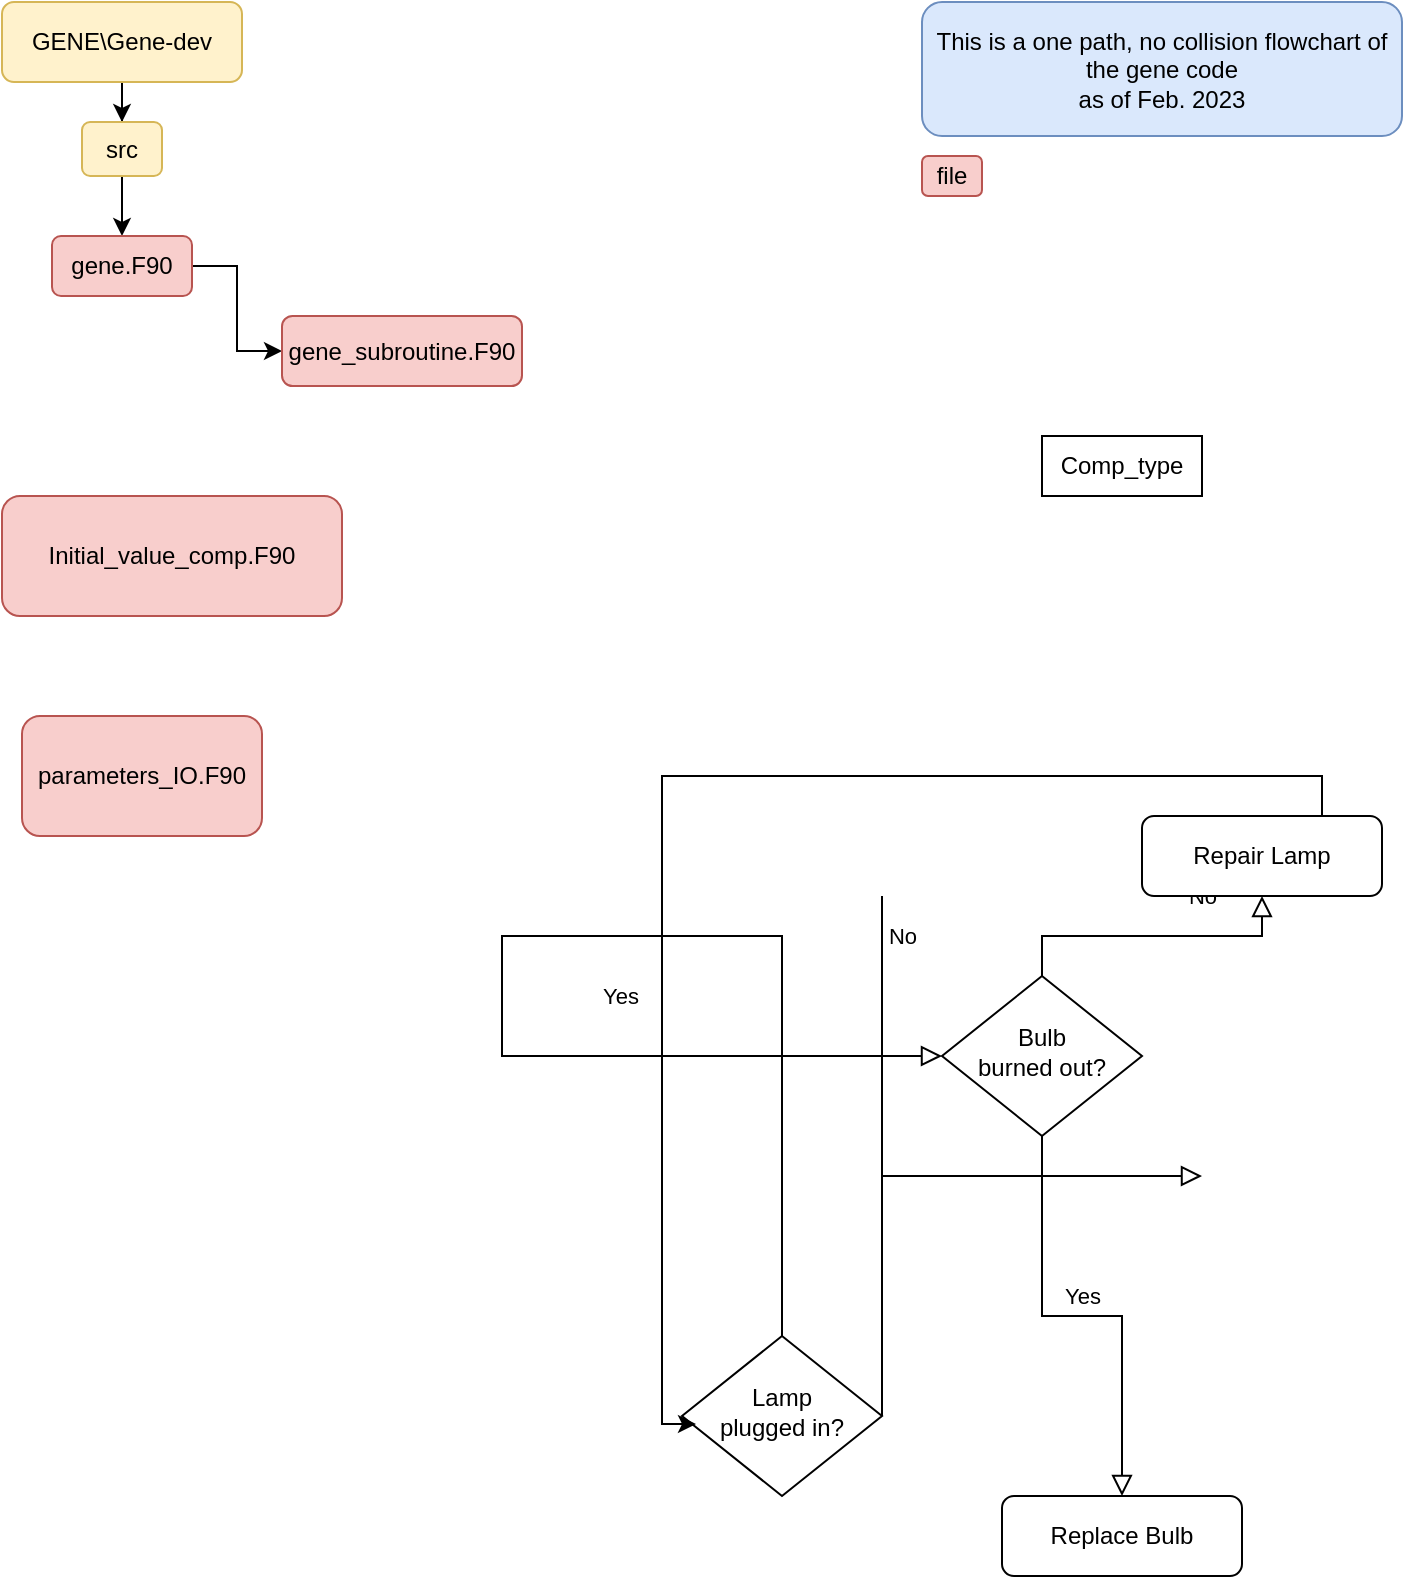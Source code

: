 <mxfile version="20.8.23" type="github">
  <diagram name="Page-1" id="ZjWq9D-UZQMC2w3Mq_BJ">
    <mxGraphModel dx="1432" dy="824" grid="1" gridSize="10" guides="1" tooltips="1" connect="1" arrows="1" fold="1" page="1" pageScale="1" pageWidth="850" pageHeight="1100" math="0" shadow="0">
      <root>
        <mxCell id="0" />
        <mxCell id="1" parent="0" />
        <mxCell id="-MUfhITEFtD4r3xJnVdF-1" style="edgeStyle=orthogonalEdgeStyle;rounded=0;orthogonalLoop=1;jettySize=auto;html=1;exitX=0.5;exitY=1;exitDx=0;exitDy=0;" edge="1" parent="1" source="-MUfhITEFtD4r3xJnVdF-2" target="-MUfhITEFtD4r3xJnVdF-13">
          <mxGeometry relative="1" as="geometry" />
        </mxCell>
        <mxCell id="-MUfhITEFtD4r3xJnVdF-2" value="GENE\Gene-dev" style="rounded=1;whiteSpace=wrap;html=1;fontSize=12;glass=0;strokeWidth=1;shadow=0;fillColor=#fff2cc;strokeColor=#d6b656;" vertex="1" parent="1">
          <mxGeometry x="100" y="3" width="120" height="40" as="geometry" />
        </mxCell>
        <mxCell id="-MUfhITEFtD4r3xJnVdF-3" value="Yes" style="rounded=0;html=1;jettySize=auto;orthogonalLoop=1;fontSize=11;endArrow=block;endFill=0;endSize=8;strokeWidth=1;shadow=0;labelBackgroundColor=none;edgeStyle=orthogonalEdgeStyle;" edge="1" parent="1" source="-MUfhITEFtD4r3xJnVdF-5" target="-MUfhITEFtD4r3xJnVdF-8">
          <mxGeometry x="0.481" y="30" relative="1" as="geometry">
            <mxPoint as="offset" />
            <Array as="points">
              <mxPoint x="350" y="470" />
            </Array>
          </mxGeometry>
        </mxCell>
        <mxCell id="-MUfhITEFtD4r3xJnVdF-4" value="No" style="edgeStyle=orthogonalEdgeStyle;rounded=0;html=1;jettySize=auto;orthogonalLoop=1;fontSize=11;endArrow=block;endFill=0;endSize=8;strokeWidth=1;shadow=0;labelBackgroundColor=none;" edge="1" parent="1" source="-MUfhITEFtD4r3xJnVdF-5">
          <mxGeometry y="10" relative="1" as="geometry">
            <mxPoint as="offset" />
            <mxPoint x="700" y="590" as="targetPoint" />
            <Array as="points">
              <mxPoint x="540" y="450" />
              <mxPoint x="540" y="420" />
            </Array>
          </mxGeometry>
        </mxCell>
        <mxCell id="-MUfhITEFtD4r3xJnVdF-5" value="Lamp&lt;br&gt;plugged in?" style="rhombus;whiteSpace=wrap;html=1;shadow=0;fontFamily=Helvetica;fontSize=12;align=center;strokeWidth=1;spacing=6;spacingTop=-4;" vertex="1" parent="1">
          <mxGeometry x="440" y="670" width="100" height="80" as="geometry" />
        </mxCell>
        <mxCell id="-MUfhITEFtD4r3xJnVdF-6" value="No" style="rounded=0;html=1;jettySize=auto;orthogonalLoop=1;fontSize=11;endArrow=block;endFill=0;endSize=8;strokeWidth=1;shadow=0;labelBackgroundColor=none;edgeStyle=orthogonalEdgeStyle;" edge="1" parent="1" source="-MUfhITEFtD4r3xJnVdF-8" target="-MUfhITEFtD4r3xJnVdF-10">
          <mxGeometry x="0.333" y="20" relative="1" as="geometry">
            <mxPoint as="offset" />
          </mxGeometry>
        </mxCell>
        <mxCell id="-MUfhITEFtD4r3xJnVdF-7" value="Yes" style="edgeStyle=orthogonalEdgeStyle;rounded=0;html=1;jettySize=auto;orthogonalLoop=1;fontSize=11;endArrow=block;endFill=0;endSize=8;strokeWidth=1;shadow=0;labelBackgroundColor=none;" edge="1" parent="1" source="-MUfhITEFtD4r3xJnVdF-8" target="-MUfhITEFtD4r3xJnVdF-11">
          <mxGeometry y="10" relative="1" as="geometry">
            <mxPoint as="offset" />
          </mxGeometry>
        </mxCell>
        <mxCell id="-MUfhITEFtD4r3xJnVdF-8" value="Bulb&lt;br&gt;burned out?" style="rhombus;whiteSpace=wrap;html=1;shadow=0;fontFamily=Helvetica;fontSize=12;align=center;strokeWidth=1;spacing=6;spacingTop=-4;" vertex="1" parent="1">
          <mxGeometry x="570" y="490" width="100" height="80" as="geometry" />
        </mxCell>
        <mxCell id="-MUfhITEFtD4r3xJnVdF-9" style="edgeStyle=orthogonalEdgeStyle;rounded=0;orthogonalLoop=1;jettySize=auto;html=1;exitX=0.75;exitY=0;exitDx=0;exitDy=0;entryX=0.07;entryY=0.55;entryDx=0;entryDy=0;entryPerimeter=0;" edge="1" parent="1" source="-MUfhITEFtD4r3xJnVdF-10" target="-MUfhITEFtD4r3xJnVdF-5">
          <mxGeometry relative="1" as="geometry">
            <mxPoint x="430" y="650" as="targetPoint" />
            <Array as="points">
              <mxPoint x="760" y="390" />
              <mxPoint x="430" y="390" />
              <mxPoint x="430" y="714" />
            </Array>
          </mxGeometry>
        </mxCell>
        <mxCell id="-MUfhITEFtD4r3xJnVdF-10" value="Repair Lamp" style="rounded=1;whiteSpace=wrap;html=1;fontSize=12;glass=0;strokeWidth=1;shadow=0;" vertex="1" parent="1">
          <mxGeometry x="670" y="410" width="120" height="40" as="geometry" />
        </mxCell>
        <mxCell id="-MUfhITEFtD4r3xJnVdF-11" value="Replace Bulb" style="rounded=1;whiteSpace=wrap;html=1;fontSize=12;glass=0;strokeWidth=1;shadow=0;" vertex="1" parent="1">
          <mxGeometry x="600" y="750" width="120" height="40" as="geometry" />
        </mxCell>
        <mxCell id="-MUfhITEFtD4r3xJnVdF-12" style="edgeStyle=orthogonalEdgeStyle;rounded=0;orthogonalLoop=1;jettySize=auto;html=1;" edge="1" parent="1" source="-MUfhITEFtD4r3xJnVdF-13" target="-MUfhITEFtD4r3xJnVdF-15">
          <mxGeometry relative="1" as="geometry" />
        </mxCell>
        <mxCell id="-MUfhITEFtD4r3xJnVdF-13" value="src" style="rounded=1;whiteSpace=wrap;html=1;fillColor=#fff2cc;strokeColor=#d6b656;" vertex="1" parent="1">
          <mxGeometry x="140" y="63" width="40" height="27" as="geometry" />
        </mxCell>
        <mxCell id="-MUfhITEFtD4r3xJnVdF-14" value="" style="edgeStyle=orthogonalEdgeStyle;rounded=0;orthogonalLoop=1;jettySize=auto;html=1;entryX=0;entryY=0.5;entryDx=0;entryDy=0;" edge="1" parent="1" source="-MUfhITEFtD4r3xJnVdF-15" target="-MUfhITEFtD4r3xJnVdF-16">
          <mxGeometry relative="1" as="geometry" />
        </mxCell>
        <mxCell id="-MUfhITEFtD4r3xJnVdF-15" value="gene.F90" style="rounded=1;whiteSpace=wrap;html=1;fillColor=#f8cecc;strokeColor=#b85450;" vertex="1" parent="1">
          <mxGeometry x="125" y="120" width="70" height="30" as="geometry" />
        </mxCell>
        <mxCell id="-MUfhITEFtD4r3xJnVdF-16" value="gene_subroutine.F90" style="rounded=1;whiteSpace=wrap;html=1;fillColor=#f8cecc;strokeColor=#b85450;" vertex="1" parent="1">
          <mxGeometry x="240" y="160" width="120" height="35" as="geometry" />
        </mxCell>
        <mxCell id="-MUfhITEFtD4r3xJnVdF-17" value="&lt;div&gt;parameters_IO.F90&lt;/div&gt;" style="rounded=1;whiteSpace=wrap;html=1;fillColor=#f8cecc;strokeColor=#b85450;" vertex="1" parent="1">
          <mxGeometry x="110" y="360" width="120" height="60" as="geometry" />
        </mxCell>
        <mxCell id="-MUfhITEFtD4r3xJnVdF-18" value="Initial_value_comp.F90" style="rounded=1;whiteSpace=wrap;html=1;fillColor=#f8cecc;strokeColor=#b85450;" vertex="1" parent="1">
          <mxGeometry x="100" y="250" width="170" height="60" as="geometry" />
        </mxCell>
        <mxCell id="-MUfhITEFtD4r3xJnVdF-19" value="Comp_type" style="rounded=0;whiteSpace=wrap;html=1;" vertex="1" parent="1">
          <mxGeometry x="620" y="220" width="80" height="30" as="geometry" />
        </mxCell>
        <mxCell id="-MUfhITEFtD4r3xJnVdF-20" value="file" style="rounded=1;whiteSpace=wrap;html=1;fillColor=#f8cecc;strokeColor=#b85450;" vertex="1" parent="1">
          <mxGeometry x="560" y="80" width="30" height="20" as="geometry" />
        </mxCell>
        <mxCell id="-MUfhITEFtD4r3xJnVdF-21" value="&lt;div&gt;This is a one path, no collision flowchart of the gene code&lt;/div&gt;&lt;div&gt;as of Feb. 2023&lt;br&gt;&lt;/div&gt;" style="rounded=1;whiteSpace=wrap;html=1;fillColor=#dae8fc;strokeColor=#6c8ebf;" vertex="1" parent="1">
          <mxGeometry x="560" y="3" width="240" height="67" as="geometry" />
        </mxCell>
      </root>
    </mxGraphModel>
  </diagram>
</mxfile>
